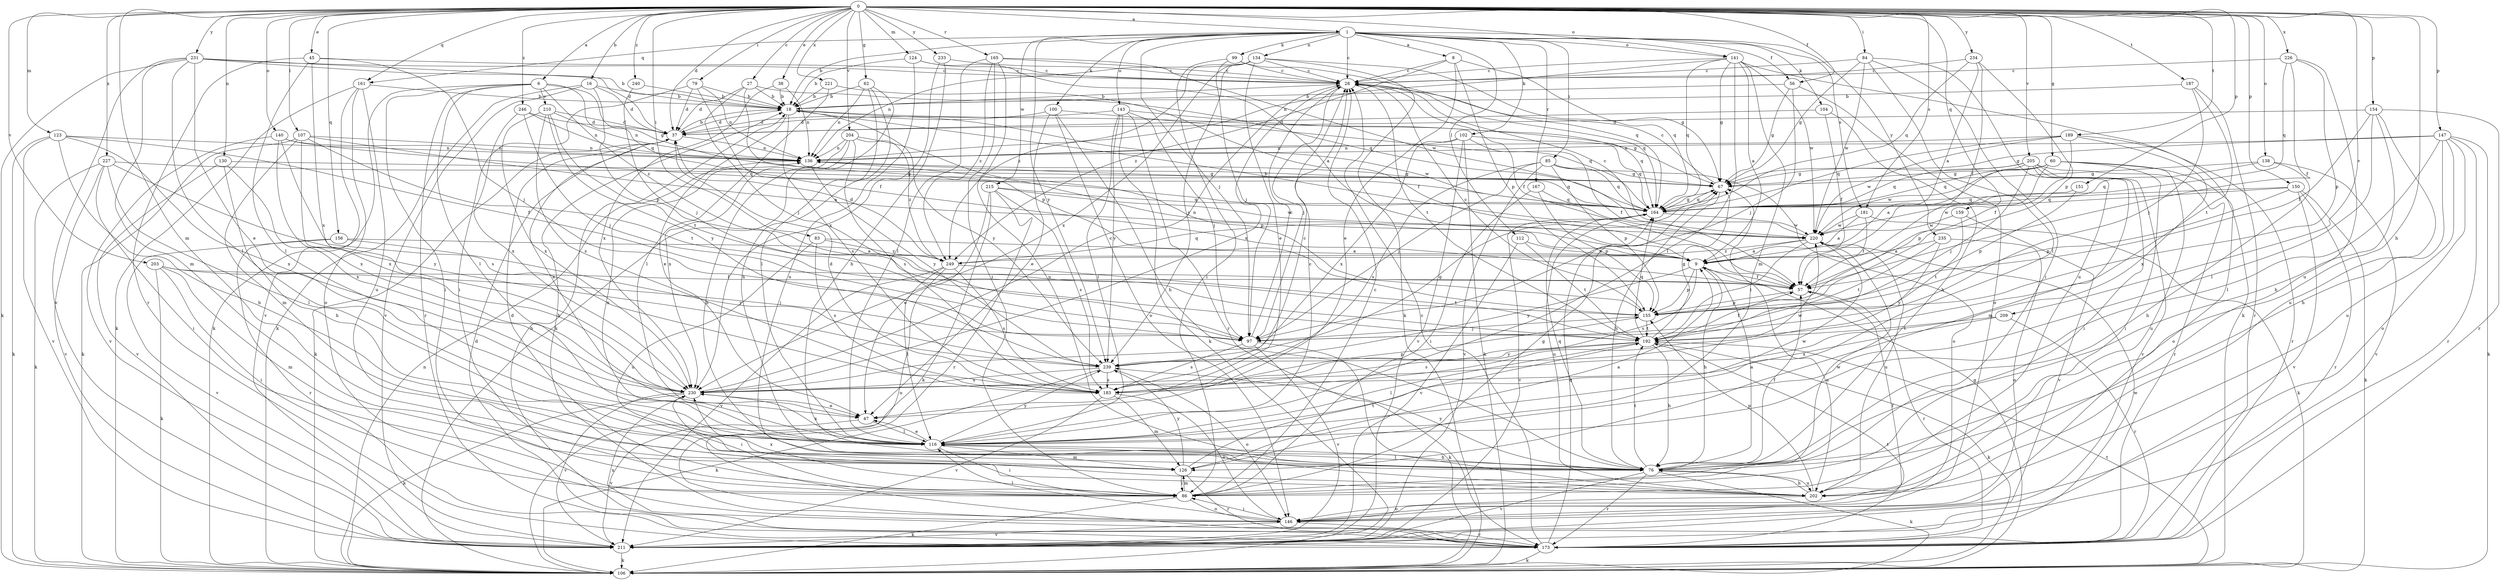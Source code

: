 strict digraph  {
0;
1;
6;
8;
9;
16;
18;
27;
28;
37;
38;
45;
47;
56;
57;
60;
62;
67;
76;
79;
83;
84;
85;
86;
97;
99;
100;
102;
104;
106;
107;
112;
116;
123;
124;
126;
130;
134;
136;
138;
140;
141;
143;
146;
147;
150;
151;
154;
155;
156;
159;
161;
164;
165;
167;
173;
181;
183;
187;
189;
192;
202;
203;
204;
205;
209;
210;
211;
215;
220;
221;
226;
227;
230;
231;
233;
234;
235;
239;
240;
246;
249;
0 -> 1  [label=a];
0 -> 6  [label=a];
0 -> 16  [label=b];
0 -> 27  [label=c];
0 -> 37  [label=d];
0 -> 38  [label=e];
0 -> 45  [label=e];
0 -> 56  [label=f];
0 -> 60  [label=g];
0 -> 62  [label=g];
0 -> 76  [label=h];
0 -> 79  [label=i];
0 -> 83  [label=i];
0 -> 84  [label=i];
0 -> 107  [label=l];
0 -> 123  [label=m];
0 -> 124  [label=m];
0 -> 126  [label=m];
0 -> 130  [label=n];
0 -> 138  [label=o];
0 -> 140  [label=o];
0 -> 141  [label=o];
0 -> 147  [label=p];
0 -> 150  [label=p];
0 -> 151  [label=p];
0 -> 154  [label=p];
0 -> 156  [label=q];
0 -> 159  [label=q];
0 -> 161  [label=q];
0 -> 165  [label=r];
0 -> 181  [label=s];
0 -> 187  [label=t];
0 -> 189  [label=t];
0 -> 203  [label=v];
0 -> 204  [label=v];
0 -> 205  [label=v];
0 -> 209  [label=v];
0 -> 221  [label=x];
0 -> 226  [label=x];
0 -> 227  [label=x];
0 -> 231  [label=y];
0 -> 233  [label=y];
0 -> 234  [label=y];
0 -> 240  [label=z];
0 -> 246  [label=z];
1 -> 8  [label=a];
1 -> 18  [label=b];
1 -> 28  [label=c];
1 -> 56  [label=f];
1 -> 85  [label=i];
1 -> 97  [label=j];
1 -> 99  [label=k];
1 -> 100  [label=k];
1 -> 102  [label=k];
1 -> 104  [label=k];
1 -> 112  [label=l];
1 -> 134  [label=n];
1 -> 141  [label=o];
1 -> 143  [label=o];
1 -> 161  [label=q];
1 -> 167  [label=r];
1 -> 181  [label=s];
1 -> 215  [label=w];
1 -> 235  [label=y];
1 -> 239  [label=y];
6 -> 67  [label=g];
6 -> 86  [label=i];
6 -> 106  [label=k];
6 -> 116  [label=l];
6 -> 164  [label=q];
6 -> 173  [label=r];
6 -> 210  [label=v];
6 -> 249  [label=z];
8 -> 28  [label=c];
8 -> 47  [label=e];
8 -> 155  [label=p];
8 -> 164  [label=q];
8 -> 249  [label=z];
9 -> 57  [label=f];
9 -> 76  [label=h];
9 -> 136  [label=n];
9 -> 155  [label=p];
9 -> 183  [label=s];
9 -> 202  [label=u];
9 -> 239  [label=y];
16 -> 18  [label=b];
16 -> 37  [label=d];
16 -> 106  [label=k];
16 -> 155  [label=p];
16 -> 211  [label=v];
18 -> 37  [label=d];
18 -> 47  [label=e];
18 -> 67  [label=g];
18 -> 183  [label=s];
18 -> 220  [label=w];
18 -> 239  [label=y];
27 -> 18  [label=b];
27 -> 37  [label=d];
27 -> 97  [label=j];
27 -> 155  [label=p];
27 -> 164  [label=q];
28 -> 18  [label=b];
28 -> 57  [label=f];
28 -> 97  [label=j];
28 -> 164  [label=q];
28 -> 192  [label=t];
28 -> 230  [label=x];
37 -> 18  [label=b];
37 -> 47  [label=e];
37 -> 106  [label=k];
37 -> 136  [label=n];
38 -> 18  [label=b];
38 -> 136  [label=n];
38 -> 230  [label=x];
45 -> 28  [label=c];
45 -> 97  [label=j];
45 -> 116  [label=l];
45 -> 173  [label=r];
45 -> 230  [label=x];
47 -> 116  [label=l];
47 -> 211  [label=v];
56 -> 18  [label=b];
56 -> 67  [label=g];
56 -> 97  [label=j];
56 -> 146  [label=o];
57 -> 155  [label=p];
57 -> 173  [label=r];
60 -> 67  [label=g];
60 -> 86  [label=i];
60 -> 146  [label=o];
60 -> 155  [label=p];
60 -> 164  [label=q];
60 -> 202  [label=u];
60 -> 220  [label=w];
62 -> 18  [label=b];
62 -> 76  [label=h];
62 -> 106  [label=k];
62 -> 116  [label=l];
62 -> 136  [label=n];
67 -> 28  [label=c];
67 -> 76  [label=h];
67 -> 164  [label=q];
76 -> 9  [label=a];
76 -> 57  [label=f];
76 -> 106  [label=k];
76 -> 116  [label=l];
76 -> 164  [label=q];
76 -> 173  [label=r];
76 -> 192  [label=t];
76 -> 202  [label=u];
76 -> 211  [label=v];
76 -> 239  [label=y];
79 -> 18  [label=b];
79 -> 37  [label=d];
79 -> 57  [label=f];
79 -> 86  [label=i];
79 -> 136  [label=n];
83 -> 9  [label=a];
83 -> 183  [label=s];
83 -> 202  [label=u];
83 -> 249  [label=z];
84 -> 28  [label=c];
84 -> 67  [label=g];
84 -> 86  [label=i];
84 -> 116  [label=l];
84 -> 202  [label=u];
84 -> 220  [label=w];
85 -> 67  [label=g];
85 -> 97  [label=j];
85 -> 146  [label=o];
85 -> 155  [label=p];
85 -> 164  [label=q];
85 -> 183  [label=s];
85 -> 211  [label=v];
86 -> 28  [label=c];
86 -> 37  [label=d];
86 -> 67  [label=g];
86 -> 106  [label=k];
86 -> 126  [label=m];
86 -> 146  [label=o];
86 -> 220  [label=w];
86 -> 230  [label=x];
97 -> 28  [label=c];
97 -> 106  [label=k];
97 -> 183  [label=s];
97 -> 211  [label=v];
99 -> 28  [label=c];
99 -> 86  [label=i];
99 -> 97  [label=j];
99 -> 164  [label=q];
100 -> 37  [label=d];
100 -> 47  [label=e];
100 -> 76  [label=h];
100 -> 146  [label=o];
100 -> 164  [label=q];
102 -> 57  [label=f];
102 -> 106  [label=k];
102 -> 136  [label=n];
102 -> 164  [label=q];
102 -> 211  [label=v];
102 -> 230  [label=x];
104 -> 37  [label=d];
104 -> 57  [label=f];
104 -> 76  [label=h];
106 -> 67  [label=g];
106 -> 136  [label=n];
106 -> 192  [label=t];
107 -> 9  [label=a];
107 -> 106  [label=k];
107 -> 126  [label=m];
107 -> 136  [label=n];
107 -> 192  [label=t];
107 -> 230  [label=x];
112 -> 9  [label=a];
112 -> 192  [label=t];
112 -> 211  [label=v];
116 -> 28  [label=c];
116 -> 47  [label=e];
116 -> 76  [label=h];
116 -> 86  [label=i];
116 -> 126  [label=m];
116 -> 136  [label=n];
116 -> 220  [label=w];
116 -> 230  [label=x];
116 -> 239  [label=y];
123 -> 57  [label=f];
123 -> 76  [label=h];
123 -> 106  [label=k];
123 -> 136  [label=n];
123 -> 211  [label=v];
123 -> 230  [label=x];
124 -> 9  [label=a];
124 -> 18  [label=b];
124 -> 28  [label=c];
124 -> 202  [label=u];
126 -> 9  [label=a];
126 -> 86  [label=i];
126 -> 173  [label=r];
126 -> 192  [label=t];
126 -> 239  [label=y];
130 -> 67  [label=g];
130 -> 76  [label=h];
130 -> 211  [label=v];
130 -> 230  [label=x];
134 -> 28  [label=c];
134 -> 47  [label=e];
134 -> 67  [label=g];
134 -> 106  [label=k];
134 -> 136  [label=n];
134 -> 230  [label=x];
134 -> 239  [label=y];
134 -> 249  [label=z];
136 -> 67  [label=g];
136 -> 164  [label=q];
136 -> 239  [label=y];
138 -> 67  [label=g];
138 -> 76  [label=h];
138 -> 164  [label=q];
138 -> 211  [label=v];
140 -> 136  [label=n];
140 -> 164  [label=q];
140 -> 183  [label=s];
140 -> 211  [label=v];
140 -> 230  [label=x];
141 -> 9  [label=a];
141 -> 28  [label=c];
141 -> 67  [label=g];
141 -> 106  [label=k];
141 -> 116  [label=l];
141 -> 126  [label=m];
141 -> 136  [label=n];
141 -> 164  [label=q];
141 -> 220  [label=w];
143 -> 37  [label=d];
143 -> 97  [label=j];
143 -> 106  [label=k];
143 -> 116  [label=l];
143 -> 164  [label=q];
143 -> 173  [label=r];
143 -> 239  [label=y];
146 -> 18  [label=b];
146 -> 57  [label=f];
146 -> 86  [label=i];
146 -> 116  [label=l];
146 -> 173  [label=r];
146 -> 211  [label=v];
147 -> 67  [label=g];
147 -> 76  [label=h];
147 -> 106  [label=k];
147 -> 116  [label=l];
147 -> 136  [label=n];
147 -> 146  [label=o];
147 -> 173  [label=r];
147 -> 202  [label=u];
150 -> 106  [label=k];
150 -> 155  [label=p];
150 -> 164  [label=q];
150 -> 173  [label=r];
150 -> 211  [label=v];
150 -> 220  [label=w];
151 -> 155  [label=p];
151 -> 164  [label=q];
154 -> 37  [label=d];
154 -> 57  [label=f];
154 -> 76  [label=h];
154 -> 116  [label=l];
154 -> 173  [label=r];
154 -> 202  [label=u];
155 -> 28  [label=c];
155 -> 97  [label=j];
155 -> 192  [label=t];
156 -> 9  [label=a];
156 -> 173  [label=r];
156 -> 211  [label=v];
156 -> 239  [label=y];
159 -> 192  [label=t];
159 -> 211  [label=v];
159 -> 220  [label=w];
161 -> 18  [label=b];
161 -> 106  [label=k];
161 -> 146  [label=o];
161 -> 202  [label=u];
161 -> 211  [label=v];
164 -> 67  [label=g];
164 -> 202  [label=u];
164 -> 211  [label=v];
164 -> 220  [label=w];
165 -> 28  [label=c];
165 -> 86  [label=i];
165 -> 116  [label=l];
165 -> 202  [label=u];
165 -> 220  [label=w];
165 -> 249  [label=z];
167 -> 86  [label=i];
167 -> 155  [label=p];
167 -> 164  [label=q];
173 -> 18  [label=b];
173 -> 28  [label=c];
173 -> 37  [label=d];
173 -> 106  [label=k];
173 -> 164  [label=q];
173 -> 192  [label=t];
173 -> 220  [label=w];
173 -> 230  [label=x];
181 -> 9  [label=a];
181 -> 57  [label=f];
181 -> 106  [label=k];
181 -> 220  [label=w];
183 -> 28  [label=c];
183 -> 37  [label=d];
183 -> 126  [label=m];
183 -> 146  [label=o];
183 -> 155  [label=p];
183 -> 211  [label=v];
183 -> 220  [label=w];
187 -> 18  [label=b];
187 -> 97  [label=j];
187 -> 173  [label=r];
187 -> 192  [label=t];
189 -> 57  [label=f];
189 -> 136  [label=n];
189 -> 164  [label=q];
189 -> 173  [label=r];
189 -> 220  [label=w];
189 -> 230  [label=x];
192 -> 57  [label=f];
192 -> 67  [label=g];
192 -> 76  [label=h];
192 -> 106  [label=k];
192 -> 116  [label=l];
192 -> 164  [label=q];
192 -> 183  [label=s];
192 -> 239  [label=y];
202 -> 76  [label=h];
202 -> 146  [label=o];
202 -> 155  [label=p];
203 -> 57  [label=f];
203 -> 86  [label=i];
203 -> 97  [label=j];
203 -> 106  [label=k];
203 -> 126  [label=m];
204 -> 76  [label=h];
204 -> 136  [label=n];
204 -> 155  [label=p];
204 -> 183  [label=s];
204 -> 230  [label=x];
204 -> 249  [label=z];
205 -> 9  [label=a];
205 -> 67  [label=g];
205 -> 86  [label=i];
205 -> 97  [label=j];
205 -> 126  [label=m];
205 -> 164  [label=q];
205 -> 173  [label=r];
205 -> 211  [label=v];
209 -> 173  [label=r];
209 -> 192  [label=t];
209 -> 230  [label=x];
210 -> 37  [label=d];
210 -> 136  [label=n];
210 -> 183  [label=s];
210 -> 192  [label=t];
210 -> 230  [label=x];
210 -> 239  [label=y];
211 -> 106  [label=k];
215 -> 47  [label=e];
215 -> 106  [label=k];
215 -> 164  [label=q];
215 -> 173  [label=r];
215 -> 183  [label=s];
215 -> 220  [label=w];
220 -> 9  [label=a];
220 -> 18  [label=b];
220 -> 28  [label=c];
220 -> 192  [label=t];
220 -> 202  [label=u];
220 -> 249  [label=z];
221 -> 18  [label=b];
221 -> 57  [label=f];
221 -> 116  [label=l];
226 -> 28  [label=c];
226 -> 57  [label=f];
226 -> 155  [label=p];
226 -> 164  [label=q];
226 -> 202  [label=u];
227 -> 67  [label=g];
227 -> 86  [label=i];
227 -> 106  [label=k];
227 -> 116  [label=l];
227 -> 211  [label=v];
227 -> 239  [label=y];
230 -> 28  [label=c];
230 -> 47  [label=e];
230 -> 86  [label=i];
230 -> 106  [label=k];
230 -> 211  [label=v];
231 -> 18  [label=b];
231 -> 28  [label=c];
231 -> 37  [label=d];
231 -> 47  [label=e];
231 -> 106  [label=k];
231 -> 116  [label=l];
231 -> 126  [label=m];
231 -> 211  [label=v];
233 -> 28  [label=c];
233 -> 76  [label=h];
233 -> 230  [label=x];
234 -> 9  [label=a];
234 -> 28  [label=c];
234 -> 57  [label=f];
234 -> 155  [label=p];
234 -> 164  [label=q];
235 -> 9  [label=a];
235 -> 146  [label=o];
235 -> 192  [label=t];
235 -> 239  [label=y];
239 -> 67  [label=g];
239 -> 106  [label=k];
239 -> 146  [label=o];
239 -> 183  [label=s];
239 -> 230  [label=x];
240 -> 18  [label=b];
240 -> 97  [label=j];
246 -> 37  [label=d];
246 -> 97  [label=j];
246 -> 136  [label=n];
246 -> 230  [label=x];
249 -> 37  [label=d];
249 -> 116  [label=l];
249 -> 146  [label=o];
249 -> 164  [label=q];
249 -> 183  [label=s];
249 -> 192  [label=t];
249 -> 211  [label=v];
}
